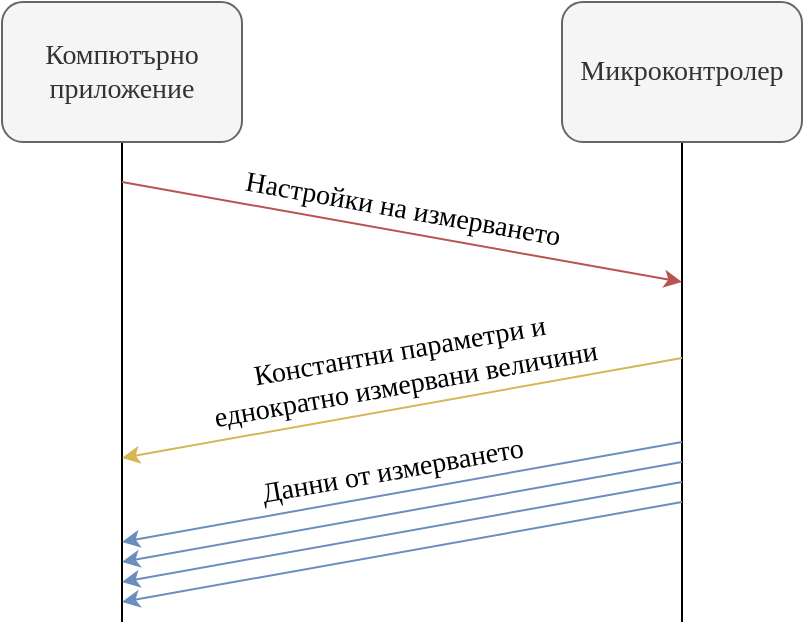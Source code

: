 <mxfile version="24.6.1" type="google">
  <diagram name="Page-1" id="3_sjYTjX6hkguFpQQcgr">
    <mxGraphModel grid="1" page="1" gridSize="10" guides="1" tooltips="1" connect="1" arrows="1" fold="1" pageScale="1" pageWidth="850" pageHeight="1100" math="0" shadow="0">
      <root>
        <mxCell id="0" />
        <mxCell id="1" parent="0" />
        <mxCell id="Dsg8_6QIMpOwmejjpKoG-6" style="edgeStyle=orthogonalEdgeStyle;rounded=0;orthogonalLoop=1;jettySize=auto;html=1;endArrow=none;endFill=0;exitX=0.5;exitY=1;exitDx=0;exitDy=0;" edge="1" parent="1" source="Dsg8_6QIMpOwmejjpKoG-1">
          <mxGeometry relative="1" as="geometry">
            <mxPoint x="260" y="400" as="targetPoint" />
            <mxPoint x="259.739" y="160" as="sourcePoint" />
          </mxGeometry>
        </mxCell>
        <mxCell id="Dsg8_6QIMpOwmejjpKoG-1" value="Компютърно приложение" style="rounded=1;whiteSpace=wrap;html=1;fontFamily=Times New Roman;fontSize=14;fillColor=#f5f5f5;fontColor=#333333;strokeColor=#666666;" vertex="1" parent="1">
          <mxGeometry x="200" y="90" width="120" height="70" as="geometry" />
        </mxCell>
        <mxCell id="Dsg8_6QIMpOwmejjpKoG-7" style="edgeStyle=orthogonalEdgeStyle;rounded=0;orthogonalLoop=1;jettySize=auto;html=1;endArrow=none;endFill=0;exitX=0.5;exitY=1;exitDx=0;exitDy=0;" edge="1" parent="1" source="Dsg8_6QIMpOwmejjpKoG-2">
          <mxGeometry relative="1" as="geometry">
            <mxPoint x="540" y="400" as="targetPoint" />
            <mxPoint x="539.739" y="160" as="sourcePoint" />
          </mxGeometry>
        </mxCell>
        <mxCell id="Dsg8_6QIMpOwmejjpKoG-2" value="Микроконтролер" style="rounded=1;whiteSpace=wrap;html=1;fontFamily=Times New Roman;fontSize=14;fillColor=#f5f5f5;fontColor=#333333;strokeColor=#666666;" vertex="1" parent="1">
          <mxGeometry x="480" y="90" width="120" height="70" as="geometry" />
        </mxCell>
        <mxCell id="Dsg8_6QIMpOwmejjpKoG-3" value="" style="endArrow=classic;html=1;rounded=0;fillColor=#f8cecc;strokeColor=#b85450;" edge="1" parent="1">
          <mxGeometry width="50" height="50" relative="1" as="geometry">
            <mxPoint x="260" y="180" as="sourcePoint" />
            <mxPoint x="540" y="230" as="targetPoint" />
          </mxGeometry>
        </mxCell>
        <mxCell id="Dsg8_6QIMpOwmejjpKoG-5" value="Настройки на измерването" style="text;html=1;align=center;verticalAlign=middle;resizable=0;points=[];autosize=1;strokeColor=none;fillColor=none;fontSize=14;fontFamily=Times New Roman;rotation=10;" vertex="1" parent="1">
          <mxGeometry x="310" y="179" width="180" height="30" as="geometry" />
        </mxCell>
        <mxCell id="Dsg8_6QIMpOwmejjpKoG-8" value="" style="endArrow=classic;html=1;rounded=0;fillColor=#fff2cc;strokeColor=#d6b656;" edge="1" parent="1">
          <mxGeometry width="50" height="50" relative="1" as="geometry">
            <mxPoint x="540" y="268" as="sourcePoint" />
            <mxPoint x="260" y="318" as="targetPoint" />
          </mxGeometry>
        </mxCell>
        <mxCell id="Dsg8_6QIMpOwmejjpKoG-9" value="&lt;div&gt;Константни параметри и&lt;/div&gt;&lt;div&gt;еднократно измервани величини&lt;br&gt;&lt;/div&gt;" style="text;html=1;align=center;verticalAlign=middle;resizable=0;points=[];autosize=1;strokeColor=none;fillColor=none;fontSize=14;fontFamily=Times New Roman;rotation=-10;" vertex="1" parent="1">
          <mxGeometry x="290" y="248" width="220" height="50" as="geometry" />
        </mxCell>
        <mxCell id="Dsg8_6QIMpOwmejjpKoG-12" value="" style="endArrow=classic;html=1;rounded=0;fillColor=#dae8fc;strokeColor=#6c8ebf;" edge="1" parent="1">
          <mxGeometry width="50" height="50" relative="1" as="geometry">
            <mxPoint x="540" y="310" as="sourcePoint" />
            <mxPoint x="260" y="360" as="targetPoint" />
          </mxGeometry>
        </mxCell>
        <mxCell id="Dsg8_6QIMpOwmejjpKoG-13" value="Данни от измерването" style="text;html=1;align=center;verticalAlign=middle;resizable=0;points=[];autosize=1;strokeColor=none;fillColor=none;fontSize=14;fontFamily=Times New Roman;rotation=-10;" vertex="1" parent="1">
          <mxGeometry x="315" y="310" width="160" height="30" as="geometry" />
        </mxCell>
        <mxCell id="Dsg8_6QIMpOwmejjpKoG-14" value="" style="endArrow=classic;html=1;rounded=0;fillColor=#dae8fc;strokeColor=#6c8ebf;" edge="1" parent="1">
          <mxGeometry width="50" height="50" relative="1" as="geometry">
            <mxPoint x="540" y="320" as="sourcePoint" />
            <mxPoint x="260" y="370" as="targetPoint" />
          </mxGeometry>
        </mxCell>
        <mxCell id="Dsg8_6QIMpOwmejjpKoG-15" value="" style="endArrow=classic;html=1;rounded=0;fillColor=#dae8fc;strokeColor=#6c8ebf;" edge="1" parent="1">
          <mxGeometry width="50" height="50" relative="1" as="geometry">
            <mxPoint x="540" y="330" as="sourcePoint" />
            <mxPoint x="260" y="380" as="targetPoint" />
          </mxGeometry>
        </mxCell>
        <mxCell id="Dsg8_6QIMpOwmejjpKoG-16" value="" style="endArrow=classic;html=1;rounded=0;fillColor=#dae8fc;strokeColor=#6c8ebf;" edge="1" parent="1">
          <mxGeometry width="50" height="50" relative="1" as="geometry">
            <mxPoint x="540" y="340" as="sourcePoint" />
            <mxPoint x="260" y="390" as="targetPoint" />
          </mxGeometry>
        </mxCell>
      </root>
    </mxGraphModel>
  </diagram>
</mxfile>
